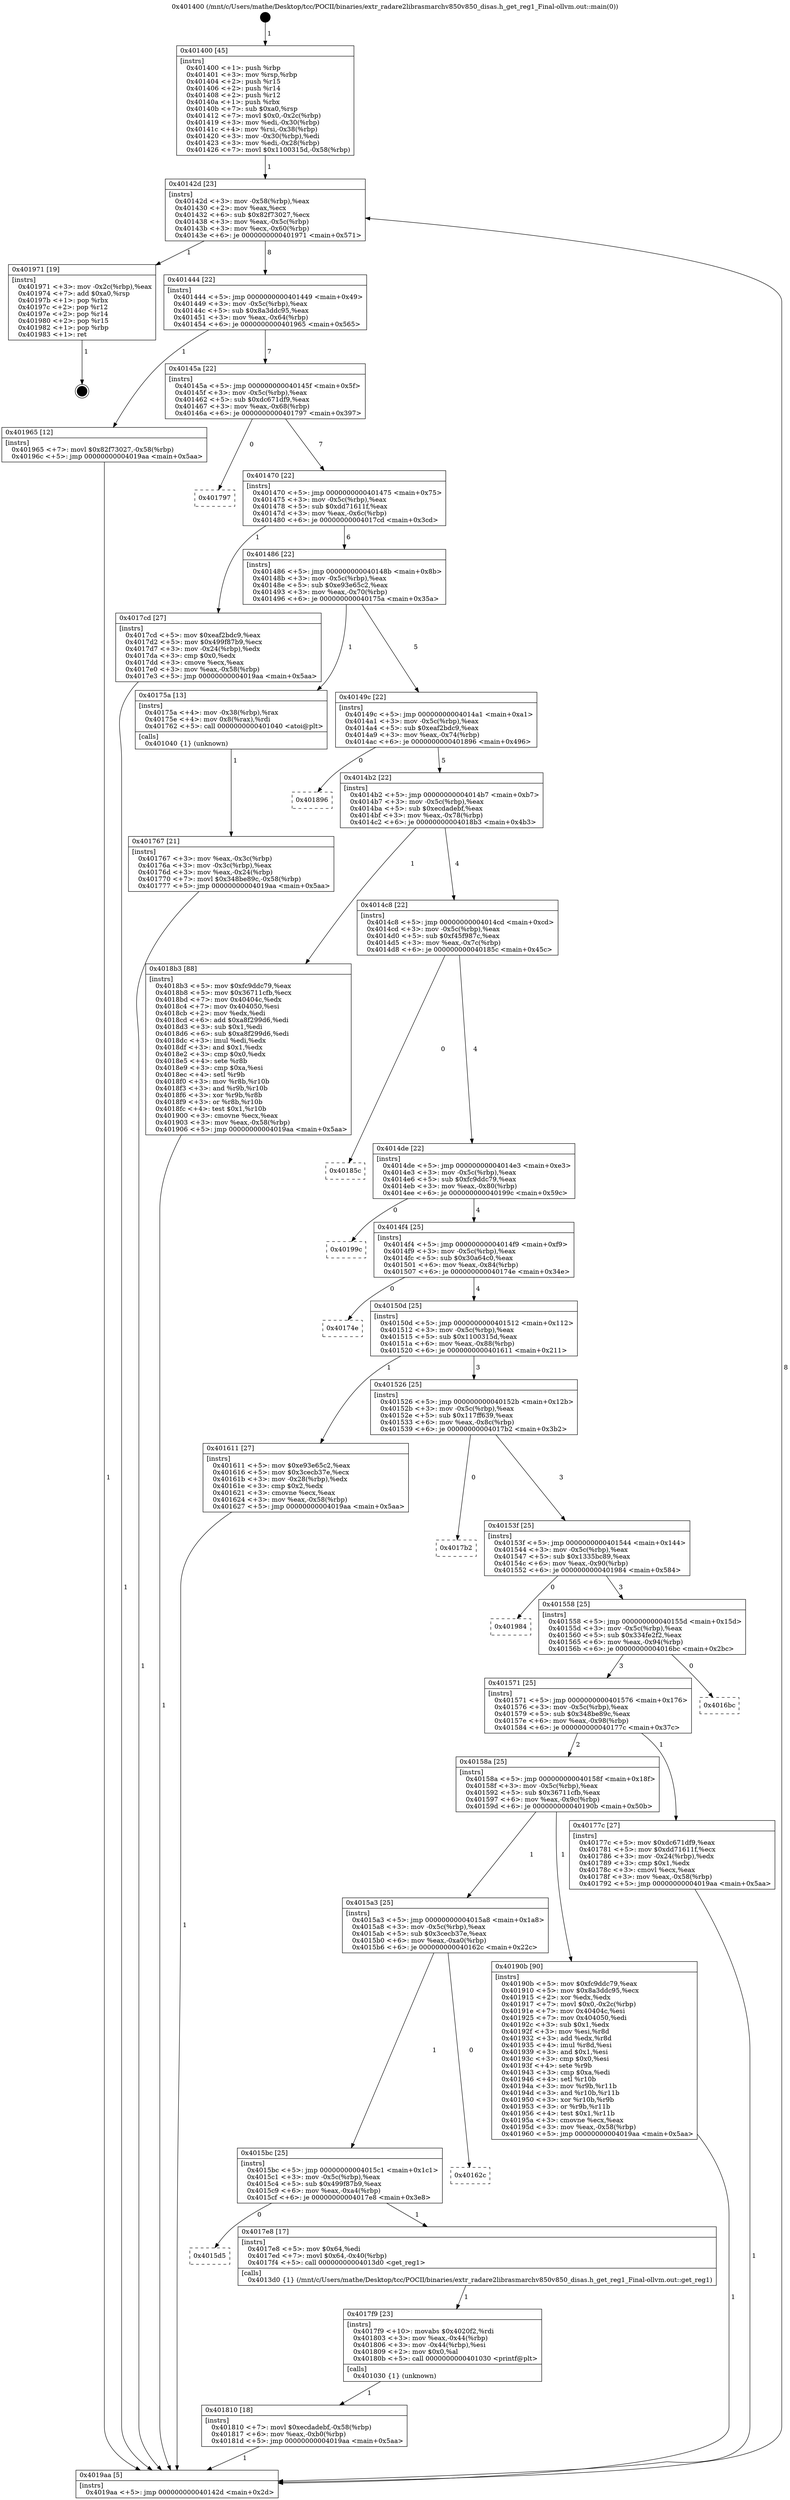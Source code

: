 digraph "0x401400" {
  label = "0x401400 (/mnt/c/Users/mathe/Desktop/tcc/POCII/binaries/extr_radare2librasmarchv850v850_disas.h_get_reg1_Final-ollvm.out::main(0))"
  labelloc = "t"
  node[shape=record]

  Entry [label="",width=0.3,height=0.3,shape=circle,fillcolor=black,style=filled]
  "0x40142d" [label="{
     0x40142d [23]\l
     | [instrs]\l
     &nbsp;&nbsp;0x40142d \<+3\>: mov -0x58(%rbp),%eax\l
     &nbsp;&nbsp;0x401430 \<+2\>: mov %eax,%ecx\l
     &nbsp;&nbsp;0x401432 \<+6\>: sub $0x82f73027,%ecx\l
     &nbsp;&nbsp;0x401438 \<+3\>: mov %eax,-0x5c(%rbp)\l
     &nbsp;&nbsp;0x40143b \<+3\>: mov %ecx,-0x60(%rbp)\l
     &nbsp;&nbsp;0x40143e \<+6\>: je 0000000000401971 \<main+0x571\>\l
  }"]
  "0x401971" [label="{
     0x401971 [19]\l
     | [instrs]\l
     &nbsp;&nbsp;0x401971 \<+3\>: mov -0x2c(%rbp),%eax\l
     &nbsp;&nbsp;0x401974 \<+7\>: add $0xa0,%rsp\l
     &nbsp;&nbsp;0x40197b \<+1\>: pop %rbx\l
     &nbsp;&nbsp;0x40197c \<+2\>: pop %r12\l
     &nbsp;&nbsp;0x40197e \<+2\>: pop %r14\l
     &nbsp;&nbsp;0x401980 \<+2\>: pop %r15\l
     &nbsp;&nbsp;0x401982 \<+1\>: pop %rbp\l
     &nbsp;&nbsp;0x401983 \<+1\>: ret\l
  }"]
  "0x401444" [label="{
     0x401444 [22]\l
     | [instrs]\l
     &nbsp;&nbsp;0x401444 \<+5\>: jmp 0000000000401449 \<main+0x49\>\l
     &nbsp;&nbsp;0x401449 \<+3\>: mov -0x5c(%rbp),%eax\l
     &nbsp;&nbsp;0x40144c \<+5\>: sub $0x8a3ddc95,%eax\l
     &nbsp;&nbsp;0x401451 \<+3\>: mov %eax,-0x64(%rbp)\l
     &nbsp;&nbsp;0x401454 \<+6\>: je 0000000000401965 \<main+0x565\>\l
  }"]
  Exit [label="",width=0.3,height=0.3,shape=circle,fillcolor=black,style=filled,peripheries=2]
  "0x401965" [label="{
     0x401965 [12]\l
     | [instrs]\l
     &nbsp;&nbsp;0x401965 \<+7\>: movl $0x82f73027,-0x58(%rbp)\l
     &nbsp;&nbsp;0x40196c \<+5\>: jmp 00000000004019aa \<main+0x5aa\>\l
  }"]
  "0x40145a" [label="{
     0x40145a [22]\l
     | [instrs]\l
     &nbsp;&nbsp;0x40145a \<+5\>: jmp 000000000040145f \<main+0x5f\>\l
     &nbsp;&nbsp;0x40145f \<+3\>: mov -0x5c(%rbp),%eax\l
     &nbsp;&nbsp;0x401462 \<+5\>: sub $0xdc671df9,%eax\l
     &nbsp;&nbsp;0x401467 \<+3\>: mov %eax,-0x68(%rbp)\l
     &nbsp;&nbsp;0x40146a \<+6\>: je 0000000000401797 \<main+0x397\>\l
  }"]
  "0x401810" [label="{
     0x401810 [18]\l
     | [instrs]\l
     &nbsp;&nbsp;0x401810 \<+7\>: movl $0xecdadebf,-0x58(%rbp)\l
     &nbsp;&nbsp;0x401817 \<+6\>: mov %eax,-0xb0(%rbp)\l
     &nbsp;&nbsp;0x40181d \<+5\>: jmp 00000000004019aa \<main+0x5aa\>\l
  }"]
  "0x401797" [label="{
     0x401797\l
  }", style=dashed]
  "0x401470" [label="{
     0x401470 [22]\l
     | [instrs]\l
     &nbsp;&nbsp;0x401470 \<+5\>: jmp 0000000000401475 \<main+0x75\>\l
     &nbsp;&nbsp;0x401475 \<+3\>: mov -0x5c(%rbp),%eax\l
     &nbsp;&nbsp;0x401478 \<+5\>: sub $0xdd71611f,%eax\l
     &nbsp;&nbsp;0x40147d \<+3\>: mov %eax,-0x6c(%rbp)\l
     &nbsp;&nbsp;0x401480 \<+6\>: je 00000000004017cd \<main+0x3cd\>\l
  }"]
  "0x4017f9" [label="{
     0x4017f9 [23]\l
     | [instrs]\l
     &nbsp;&nbsp;0x4017f9 \<+10\>: movabs $0x4020f2,%rdi\l
     &nbsp;&nbsp;0x401803 \<+3\>: mov %eax,-0x44(%rbp)\l
     &nbsp;&nbsp;0x401806 \<+3\>: mov -0x44(%rbp),%esi\l
     &nbsp;&nbsp;0x401809 \<+2\>: mov $0x0,%al\l
     &nbsp;&nbsp;0x40180b \<+5\>: call 0000000000401030 \<printf@plt\>\l
     | [calls]\l
     &nbsp;&nbsp;0x401030 \{1\} (unknown)\l
  }"]
  "0x4017cd" [label="{
     0x4017cd [27]\l
     | [instrs]\l
     &nbsp;&nbsp;0x4017cd \<+5\>: mov $0xeaf2bdc9,%eax\l
     &nbsp;&nbsp;0x4017d2 \<+5\>: mov $0x499f87b9,%ecx\l
     &nbsp;&nbsp;0x4017d7 \<+3\>: mov -0x24(%rbp),%edx\l
     &nbsp;&nbsp;0x4017da \<+3\>: cmp $0x0,%edx\l
     &nbsp;&nbsp;0x4017dd \<+3\>: cmove %ecx,%eax\l
     &nbsp;&nbsp;0x4017e0 \<+3\>: mov %eax,-0x58(%rbp)\l
     &nbsp;&nbsp;0x4017e3 \<+5\>: jmp 00000000004019aa \<main+0x5aa\>\l
  }"]
  "0x401486" [label="{
     0x401486 [22]\l
     | [instrs]\l
     &nbsp;&nbsp;0x401486 \<+5\>: jmp 000000000040148b \<main+0x8b\>\l
     &nbsp;&nbsp;0x40148b \<+3\>: mov -0x5c(%rbp),%eax\l
     &nbsp;&nbsp;0x40148e \<+5\>: sub $0xe93e65c2,%eax\l
     &nbsp;&nbsp;0x401493 \<+3\>: mov %eax,-0x70(%rbp)\l
     &nbsp;&nbsp;0x401496 \<+6\>: je 000000000040175a \<main+0x35a\>\l
  }"]
  "0x4015d5" [label="{
     0x4015d5\l
  }", style=dashed]
  "0x40175a" [label="{
     0x40175a [13]\l
     | [instrs]\l
     &nbsp;&nbsp;0x40175a \<+4\>: mov -0x38(%rbp),%rax\l
     &nbsp;&nbsp;0x40175e \<+4\>: mov 0x8(%rax),%rdi\l
     &nbsp;&nbsp;0x401762 \<+5\>: call 0000000000401040 \<atoi@plt\>\l
     | [calls]\l
     &nbsp;&nbsp;0x401040 \{1\} (unknown)\l
  }"]
  "0x40149c" [label="{
     0x40149c [22]\l
     | [instrs]\l
     &nbsp;&nbsp;0x40149c \<+5\>: jmp 00000000004014a1 \<main+0xa1\>\l
     &nbsp;&nbsp;0x4014a1 \<+3\>: mov -0x5c(%rbp),%eax\l
     &nbsp;&nbsp;0x4014a4 \<+5\>: sub $0xeaf2bdc9,%eax\l
     &nbsp;&nbsp;0x4014a9 \<+3\>: mov %eax,-0x74(%rbp)\l
     &nbsp;&nbsp;0x4014ac \<+6\>: je 0000000000401896 \<main+0x496\>\l
  }"]
  "0x4017e8" [label="{
     0x4017e8 [17]\l
     | [instrs]\l
     &nbsp;&nbsp;0x4017e8 \<+5\>: mov $0x64,%edi\l
     &nbsp;&nbsp;0x4017ed \<+7\>: movl $0x64,-0x40(%rbp)\l
     &nbsp;&nbsp;0x4017f4 \<+5\>: call 00000000004013d0 \<get_reg1\>\l
     | [calls]\l
     &nbsp;&nbsp;0x4013d0 \{1\} (/mnt/c/Users/mathe/Desktop/tcc/POCII/binaries/extr_radare2librasmarchv850v850_disas.h_get_reg1_Final-ollvm.out::get_reg1)\l
  }"]
  "0x401896" [label="{
     0x401896\l
  }", style=dashed]
  "0x4014b2" [label="{
     0x4014b2 [22]\l
     | [instrs]\l
     &nbsp;&nbsp;0x4014b2 \<+5\>: jmp 00000000004014b7 \<main+0xb7\>\l
     &nbsp;&nbsp;0x4014b7 \<+3\>: mov -0x5c(%rbp),%eax\l
     &nbsp;&nbsp;0x4014ba \<+5\>: sub $0xecdadebf,%eax\l
     &nbsp;&nbsp;0x4014bf \<+3\>: mov %eax,-0x78(%rbp)\l
     &nbsp;&nbsp;0x4014c2 \<+6\>: je 00000000004018b3 \<main+0x4b3\>\l
  }"]
  "0x4015bc" [label="{
     0x4015bc [25]\l
     | [instrs]\l
     &nbsp;&nbsp;0x4015bc \<+5\>: jmp 00000000004015c1 \<main+0x1c1\>\l
     &nbsp;&nbsp;0x4015c1 \<+3\>: mov -0x5c(%rbp),%eax\l
     &nbsp;&nbsp;0x4015c4 \<+5\>: sub $0x499f87b9,%eax\l
     &nbsp;&nbsp;0x4015c9 \<+6\>: mov %eax,-0xa4(%rbp)\l
     &nbsp;&nbsp;0x4015cf \<+6\>: je 00000000004017e8 \<main+0x3e8\>\l
  }"]
  "0x4018b3" [label="{
     0x4018b3 [88]\l
     | [instrs]\l
     &nbsp;&nbsp;0x4018b3 \<+5\>: mov $0xfc9ddc79,%eax\l
     &nbsp;&nbsp;0x4018b8 \<+5\>: mov $0x36711cfb,%ecx\l
     &nbsp;&nbsp;0x4018bd \<+7\>: mov 0x40404c,%edx\l
     &nbsp;&nbsp;0x4018c4 \<+7\>: mov 0x404050,%esi\l
     &nbsp;&nbsp;0x4018cb \<+2\>: mov %edx,%edi\l
     &nbsp;&nbsp;0x4018cd \<+6\>: add $0xa8f299d6,%edi\l
     &nbsp;&nbsp;0x4018d3 \<+3\>: sub $0x1,%edi\l
     &nbsp;&nbsp;0x4018d6 \<+6\>: sub $0xa8f299d6,%edi\l
     &nbsp;&nbsp;0x4018dc \<+3\>: imul %edi,%edx\l
     &nbsp;&nbsp;0x4018df \<+3\>: and $0x1,%edx\l
     &nbsp;&nbsp;0x4018e2 \<+3\>: cmp $0x0,%edx\l
     &nbsp;&nbsp;0x4018e5 \<+4\>: sete %r8b\l
     &nbsp;&nbsp;0x4018e9 \<+3\>: cmp $0xa,%esi\l
     &nbsp;&nbsp;0x4018ec \<+4\>: setl %r9b\l
     &nbsp;&nbsp;0x4018f0 \<+3\>: mov %r8b,%r10b\l
     &nbsp;&nbsp;0x4018f3 \<+3\>: and %r9b,%r10b\l
     &nbsp;&nbsp;0x4018f6 \<+3\>: xor %r9b,%r8b\l
     &nbsp;&nbsp;0x4018f9 \<+3\>: or %r8b,%r10b\l
     &nbsp;&nbsp;0x4018fc \<+4\>: test $0x1,%r10b\l
     &nbsp;&nbsp;0x401900 \<+3\>: cmovne %ecx,%eax\l
     &nbsp;&nbsp;0x401903 \<+3\>: mov %eax,-0x58(%rbp)\l
     &nbsp;&nbsp;0x401906 \<+5\>: jmp 00000000004019aa \<main+0x5aa\>\l
  }"]
  "0x4014c8" [label="{
     0x4014c8 [22]\l
     | [instrs]\l
     &nbsp;&nbsp;0x4014c8 \<+5\>: jmp 00000000004014cd \<main+0xcd\>\l
     &nbsp;&nbsp;0x4014cd \<+3\>: mov -0x5c(%rbp),%eax\l
     &nbsp;&nbsp;0x4014d0 \<+5\>: sub $0xf45f987c,%eax\l
     &nbsp;&nbsp;0x4014d5 \<+3\>: mov %eax,-0x7c(%rbp)\l
     &nbsp;&nbsp;0x4014d8 \<+6\>: je 000000000040185c \<main+0x45c\>\l
  }"]
  "0x40162c" [label="{
     0x40162c\l
  }", style=dashed]
  "0x40185c" [label="{
     0x40185c\l
  }", style=dashed]
  "0x4014de" [label="{
     0x4014de [22]\l
     | [instrs]\l
     &nbsp;&nbsp;0x4014de \<+5\>: jmp 00000000004014e3 \<main+0xe3\>\l
     &nbsp;&nbsp;0x4014e3 \<+3\>: mov -0x5c(%rbp),%eax\l
     &nbsp;&nbsp;0x4014e6 \<+5\>: sub $0xfc9ddc79,%eax\l
     &nbsp;&nbsp;0x4014eb \<+3\>: mov %eax,-0x80(%rbp)\l
     &nbsp;&nbsp;0x4014ee \<+6\>: je 000000000040199c \<main+0x59c\>\l
  }"]
  "0x4015a3" [label="{
     0x4015a3 [25]\l
     | [instrs]\l
     &nbsp;&nbsp;0x4015a3 \<+5\>: jmp 00000000004015a8 \<main+0x1a8\>\l
     &nbsp;&nbsp;0x4015a8 \<+3\>: mov -0x5c(%rbp),%eax\l
     &nbsp;&nbsp;0x4015ab \<+5\>: sub $0x3cecb37e,%eax\l
     &nbsp;&nbsp;0x4015b0 \<+6\>: mov %eax,-0xa0(%rbp)\l
     &nbsp;&nbsp;0x4015b6 \<+6\>: je 000000000040162c \<main+0x22c\>\l
  }"]
  "0x40199c" [label="{
     0x40199c\l
  }", style=dashed]
  "0x4014f4" [label="{
     0x4014f4 [25]\l
     | [instrs]\l
     &nbsp;&nbsp;0x4014f4 \<+5\>: jmp 00000000004014f9 \<main+0xf9\>\l
     &nbsp;&nbsp;0x4014f9 \<+3\>: mov -0x5c(%rbp),%eax\l
     &nbsp;&nbsp;0x4014fc \<+5\>: sub $0x30a64c0,%eax\l
     &nbsp;&nbsp;0x401501 \<+6\>: mov %eax,-0x84(%rbp)\l
     &nbsp;&nbsp;0x401507 \<+6\>: je 000000000040174e \<main+0x34e\>\l
  }"]
  "0x40190b" [label="{
     0x40190b [90]\l
     | [instrs]\l
     &nbsp;&nbsp;0x40190b \<+5\>: mov $0xfc9ddc79,%eax\l
     &nbsp;&nbsp;0x401910 \<+5\>: mov $0x8a3ddc95,%ecx\l
     &nbsp;&nbsp;0x401915 \<+2\>: xor %edx,%edx\l
     &nbsp;&nbsp;0x401917 \<+7\>: movl $0x0,-0x2c(%rbp)\l
     &nbsp;&nbsp;0x40191e \<+7\>: mov 0x40404c,%esi\l
     &nbsp;&nbsp;0x401925 \<+7\>: mov 0x404050,%edi\l
     &nbsp;&nbsp;0x40192c \<+3\>: sub $0x1,%edx\l
     &nbsp;&nbsp;0x40192f \<+3\>: mov %esi,%r8d\l
     &nbsp;&nbsp;0x401932 \<+3\>: add %edx,%r8d\l
     &nbsp;&nbsp;0x401935 \<+4\>: imul %r8d,%esi\l
     &nbsp;&nbsp;0x401939 \<+3\>: and $0x1,%esi\l
     &nbsp;&nbsp;0x40193c \<+3\>: cmp $0x0,%esi\l
     &nbsp;&nbsp;0x40193f \<+4\>: sete %r9b\l
     &nbsp;&nbsp;0x401943 \<+3\>: cmp $0xa,%edi\l
     &nbsp;&nbsp;0x401946 \<+4\>: setl %r10b\l
     &nbsp;&nbsp;0x40194a \<+3\>: mov %r9b,%r11b\l
     &nbsp;&nbsp;0x40194d \<+3\>: and %r10b,%r11b\l
     &nbsp;&nbsp;0x401950 \<+3\>: xor %r10b,%r9b\l
     &nbsp;&nbsp;0x401953 \<+3\>: or %r9b,%r11b\l
     &nbsp;&nbsp;0x401956 \<+4\>: test $0x1,%r11b\l
     &nbsp;&nbsp;0x40195a \<+3\>: cmovne %ecx,%eax\l
     &nbsp;&nbsp;0x40195d \<+3\>: mov %eax,-0x58(%rbp)\l
     &nbsp;&nbsp;0x401960 \<+5\>: jmp 00000000004019aa \<main+0x5aa\>\l
  }"]
  "0x40174e" [label="{
     0x40174e\l
  }", style=dashed]
  "0x40150d" [label="{
     0x40150d [25]\l
     | [instrs]\l
     &nbsp;&nbsp;0x40150d \<+5\>: jmp 0000000000401512 \<main+0x112\>\l
     &nbsp;&nbsp;0x401512 \<+3\>: mov -0x5c(%rbp),%eax\l
     &nbsp;&nbsp;0x401515 \<+5\>: sub $0x1100315d,%eax\l
     &nbsp;&nbsp;0x40151a \<+6\>: mov %eax,-0x88(%rbp)\l
     &nbsp;&nbsp;0x401520 \<+6\>: je 0000000000401611 \<main+0x211\>\l
  }"]
  "0x40158a" [label="{
     0x40158a [25]\l
     | [instrs]\l
     &nbsp;&nbsp;0x40158a \<+5\>: jmp 000000000040158f \<main+0x18f\>\l
     &nbsp;&nbsp;0x40158f \<+3\>: mov -0x5c(%rbp),%eax\l
     &nbsp;&nbsp;0x401592 \<+5\>: sub $0x36711cfb,%eax\l
     &nbsp;&nbsp;0x401597 \<+6\>: mov %eax,-0x9c(%rbp)\l
     &nbsp;&nbsp;0x40159d \<+6\>: je 000000000040190b \<main+0x50b\>\l
  }"]
  "0x401611" [label="{
     0x401611 [27]\l
     | [instrs]\l
     &nbsp;&nbsp;0x401611 \<+5\>: mov $0xe93e65c2,%eax\l
     &nbsp;&nbsp;0x401616 \<+5\>: mov $0x3cecb37e,%ecx\l
     &nbsp;&nbsp;0x40161b \<+3\>: mov -0x28(%rbp),%edx\l
     &nbsp;&nbsp;0x40161e \<+3\>: cmp $0x2,%edx\l
     &nbsp;&nbsp;0x401621 \<+3\>: cmovne %ecx,%eax\l
     &nbsp;&nbsp;0x401624 \<+3\>: mov %eax,-0x58(%rbp)\l
     &nbsp;&nbsp;0x401627 \<+5\>: jmp 00000000004019aa \<main+0x5aa\>\l
  }"]
  "0x401526" [label="{
     0x401526 [25]\l
     | [instrs]\l
     &nbsp;&nbsp;0x401526 \<+5\>: jmp 000000000040152b \<main+0x12b\>\l
     &nbsp;&nbsp;0x40152b \<+3\>: mov -0x5c(%rbp),%eax\l
     &nbsp;&nbsp;0x40152e \<+5\>: sub $0x117ff639,%eax\l
     &nbsp;&nbsp;0x401533 \<+6\>: mov %eax,-0x8c(%rbp)\l
     &nbsp;&nbsp;0x401539 \<+6\>: je 00000000004017b2 \<main+0x3b2\>\l
  }"]
  "0x4019aa" [label="{
     0x4019aa [5]\l
     | [instrs]\l
     &nbsp;&nbsp;0x4019aa \<+5\>: jmp 000000000040142d \<main+0x2d\>\l
  }"]
  "0x401400" [label="{
     0x401400 [45]\l
     | [instrs]\l
     &nbsp;&nbsp;0x401400 \<+1\>: push %rbp\l
     &nbsp;&nbsp;0x401401 \<+3\>: mov %rsp,%rbp\l
     &nbsp;&nbsp;0x401404 \<+2\>: push %r15\l
     &nbsp;&nbsp;0x401406 \<+2\>: push %r14\l
     &nbsp;&nbsp;0x401408 \<+2\>: push %r12\l
     &nbsp;&nbsp;0x40140a \<+1\>: push %rbx\l
     &nbsp;&nbsp;0x40140b \<+7\>: sub $0xa0,%rsp\l
     &nbsp;&nbsp;0x401412 \<+7\>: movl $0x0,-0x2c(%rbp)\l
     &nbsp;&nbsp;0x401419 \<+3\>: mov %edi,-0x30(%rbp)\l
     &nbsp;&nbsp;0x40141c \<+4\>: mov %rsi,-0x38(%rbp)\l
     &nbsp;&nbsp;0x401420 \<+3\>: mov -0x30(%rbp),%edi\l
     &nbsp;&nbsp;0x401423 \<+3\>: mov %edi,-0x28(%rbp)\l
     &nbsp;&nbsp;0x401426 \<+7\>: movl $0x1100315d,-0x58(%rbp)\l
  }"]
  "0x401767" [label="{
     0x401767 [21]\l
     | [instrs]\l
     &nbsp;&nbsp;0x401767 \<+3\>: mov %eax,-0x3c(%rbp)\l
     &nbsp;&nbsp;0x40176a \<+3\>: mov -0x3c(%rbp),%eax\l
     &nbsp;&nbsp;0x40176d \<+3\>: mov %eax,-0x24(%rbp)\l
     &nbsp;&nbsp;0x401770 \<+7\>: movl $0x348be89c,-0x58(%rbp)\l
     &nbsp;&nbsp;0x401777 \<+5\>: jmp 00000000004019aa \<main+0x5aa\>\l
  }"]
  "0x40177c" [label="{
     0x40177c [27]\l
     | [instrs]\l
     &nbsp;&nbsp;0x40177c \<+5\>: mov $0xdc671df9,%eax\l
     &nbsp;&nbsp;0x401781 \<+5\>: mov $0xdd71611f,%ecx\l
     &nbsp;&nbsp;0x401786 \<+3\>: mov -0x24(%rbp),%edx\l
     &nbsp;&nbsp;0x401789 \<+3\>: cmp $0x1,%edx\l
     &nbsp;&nbsp;0x40178c \<+3\>: cmovl %ecx,%eax\l
     &nbsp;&nbsp;0x40178f \<+3\>: mov %eax,-0x58(%rbp)\l
     &nbsp;&nbsp;0x401792 \<+5\>: jmp 00000000004019aa \<main+0x5aa\>\l
  }"]
  "0x4017b2" [label="{
     0x4017b2\l
  }", style=dashed]
  "0x40153f" [label="{
     0x40153f [25]\l
     | [instrs]\l
     &nbsp;&nbsp;0x40153f \<+5\>: jmp 0000000000401544 \<main+0x144\>\l
     &nbsp;&nbsp;0x401544 \<+3\>: mov -0x5c(%rbp),%eax\l
     &nbsp;&nbsp;0x401547 \<+5\>: sub $0x1335bc89,%eax\l
     &nbsp;&nbsp;0x40154c \<+6\>: mov %eax,-0x90(%rbp)\l
     &nbsp;&nbsp;0x401552 \<+6\>: je 0000000000401984 \<main+0x584\>\l
  }"]
  "0x401571" [label="{
     0x401571 [25]\l
     | [instrs]\l
     &nbsp;&nbsp;0x401571 \<+5\>: jmp 0000000000401576 \<main+0x176\>\l
     &nbsp;&nbsp;0x401576 \<+3\>: mov -0x5c(%rbp),%eax\l
     &nbsp;&nbsp;0x401579 \<+5\>: sub $0x348be89c,%eax\l
     &nbsp;&nbsp;0x40157e \<+6\>: mov %eax,-0x98(%rbp)\l
     &nbsp;&nbsp;0x401584 \<+6\>: je 000000000040177c \<main+0x37c\>\l
  }"]
  "0x401984" [label="{
     0x401984\l
  }", style=dashed]
  "0x401558" [label="{
     0x401558 [25]\l
     | [instrs]\l
     &nbsp;&nbsp;0x401558 \<+5\>: jmp 000000000040155d \<main+0x15d\>\l
     &nbsp;&nbsp;0x40155d \<+3\>: mov -0x5c(%rbp),%eax\l
     &nbsp;&nbsp;0x401560 \<+5\>: sub $0x334fe2f2,%eax\l
     &nbsp;&nbsp;0x401565 \<+6\>: mov %eax,-0x94(%rbp)\l
     &nbsp;&nbsp;0x40156b \<+6\>: je 00000000004016bc \<main+0x2bc\>\l
  }"]
  "0x4016bc" [label="{
     0x4016bc\l
  }", style=dashed]
  Entry -> "0x401400" [label=" 1"]
  "0x40142d" -> "0x401971" [label=" 1"]
  "0x40142d" -> "0x401444" [label=" 8"]
  "0x401971" -> Exit [label=" 1"]
  "0x401444" -> "0x401965" [label=" 1"]
  "0x401444" -> "0x40145a" [label=" 7"]
  "0x401965" -> "0x4019aa" [label=" 1"]
  "0x40145a" -> "0x401797" [label=" 0"]
  "0x40145a" -> "0x401470" [label=" 7"]
  "0x40190b" -> "0x4019aa" [label=" 1"]
  "0x401470" -> "0x4017cd" [label=" 1"]
  "0x401470" -> "0x401486" [label=" 6"]
  "0x4018b3" -> "0x4019aa" [label=" 1"]
  "0x401486" -> "0x40175a" [label=" 1"]
  "0x401486" -> "0x40149c" [label=" 5"]
  "0x401810" -> "0x4019aa" [label=" 1"]
  "0x40149c" -> "0x401896" [label=" 0"]
  "0x40149c" -> "0x4014b2" [label=" 5"]
  "0x4017f9" -> "0x401810" [label=" 1"]
  "0x4014b2" -> "0x4018b3" [label=" 1"]
  "0x4014b2" -> "0x4014c8" [label=" 4"]
  "0x4015bc" -> "0x4015d5" [label=" 0"]
  "0x4014c8" -> "0x40185c" [label=" 0"]
  "0x4014c8" -> "0x4014de" [label=" 4"]
  "0x4015bc" -> "0x4017e8" [label=" 1"]
  "0x4014de" -> "0x40199c" [label=" 0"]
  "0x4014de" -> "0x4014f4" [label=" 4"]
  "0x4015a3" -> "0x4015bc" [label=" 1"]
  "0x4014f4" -> "0x40174e" [label=" 0"]
  "0x4014f4" -> "0x40150d" [label=" 4"]
  "0x4015a3" -> "0x40162c" [label=" 0"]
  "0x40150d" -> "0x401611" [label=" 1"]
  "0x40150d" -> "0x401526" [label=" 3"]
  "0x401611" -> "0x4019aa" [label=" 1"]
  "0x401400" -> "0x40142d" [label=" 1"]
  "0x4019aa" -> "0x40142d" [label=" 8"]
  "0x40175a" -> "0x401767" [label=" 1"]
  "0x401767" -> "0x4019aa" [label=" 1"]
  "0x40158a" -> "0x4015a3" [label=" 1"]
  "0x401526" -> "0x4017b2" [label=" 0"]
  "0x401526" -> "0x40153f" [label=" 3"]
  "0x40158a" -> "0x40190b" [label=" 1"]
  "0x40153f" -> "0x401984" [label=" 0"]
  "0x40153f" -> "0x401558" [label=" 3"]
  "0x4017cd" -> "0x4019aa" [label=" 1"]
  "0x401558" -> "0x4016bc" [label=" 0"]
  "0x401558" -> "0x401571" [label=" 3"]
  "0x4017e8" -> "0x4017f9" [label=" 1"]
  "0x401571" -> "0x40177c" [label=" 1"]
  "0x401571" -> "0x40158a" [label=" 2"]
  "0x40177c" -> "0x4019aa" [label=" 1"]
}
